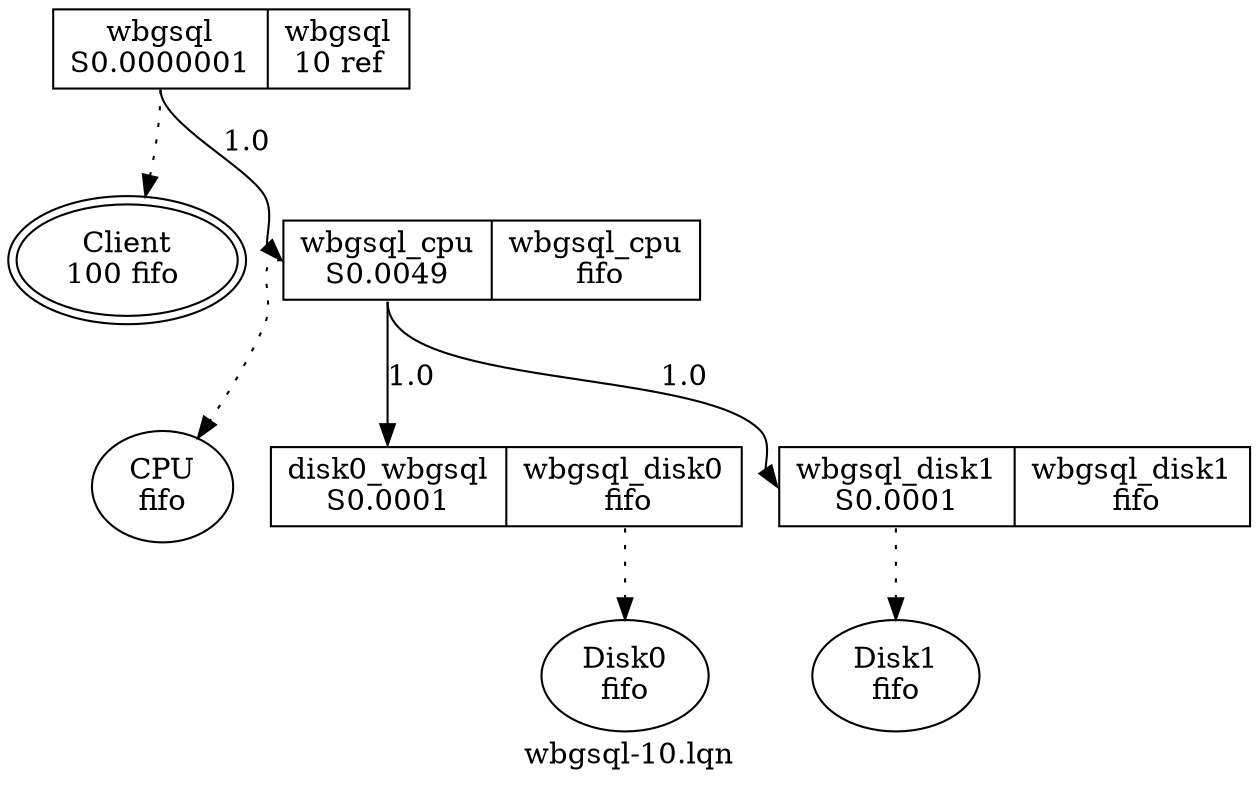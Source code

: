 digraph G {
#orientation=landscape;size="8,10";
graph [label="wbgsql-10.lqn"]
p_CPU[label="CPU\n fifo "]
p_Client[label="Client\n100 fifo "][peripheries=2]
p_Disk0[label="Disk0\n fifo "]
p_Disk1[label="Disk1\n fifo "]
node [shape=record]
t_wbgsql[shape=record,label="<wbgsql> wbgsql\nS0.0000001|<wbgsql> wbgsql\n10 ref "][peripheries=2]
t_wbgsql:wbgsql -> p_Client[style=dotted]
t_wbgsql_cpu[shape=record,label="<wbgsql_cpu> wbgsql_cpu\nS0.0049|<wbgsql_cpu> wbgsql_cpu\n fifo "]
t_wbgsql_cpu:wbgsql_cpu -> p_CPU[style=dotted]
t_wbgsql_disk0[shape=record,label="<disk0_wbgsql> disk0_wbgsql\nS0.0001|<wbgsql_disk0> wbgsql_disk0\n fifo "]
t_wbgsql_disk0:wbgsql_disk0 -> p_Disk0[style=dotted]
t_wbgsql_disk1[shape=record,label="<wbgsql_disk1> wbgsql_disk1\nS0.0001|<wbgsql_disk1> wbgsql_disk1\n fifo "]
t_wbgsql_disk1:wbgsql_disk1 -> p_Disk1[style=dotted]
t_wbgsql:wbgsql -> t_wbgsql_cpu:wbgsql_cpu[label="1.0"]
t_wbgsql_cpu:wbgsql_cpu -> t_wbgsql_disk0:disk0_wbgsql[label="1.0"]
t_wbgsql_cpu:wbgsql_cpu -> t_wbgsql_disk1:wbgsql_disk1[label="1.0"]
}
